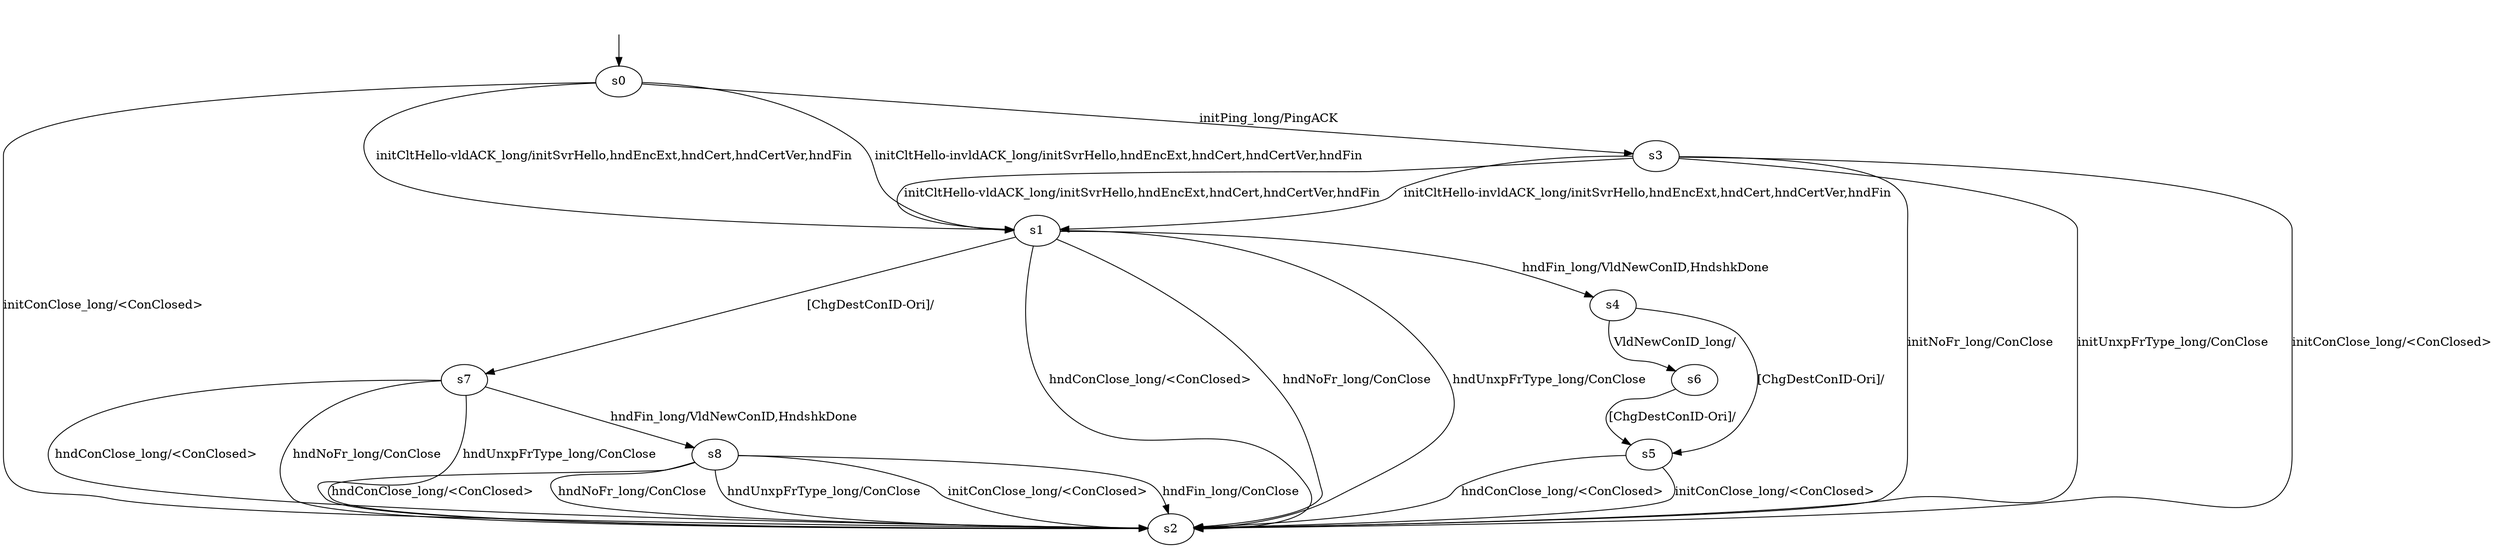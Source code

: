 digraph "../results/quicheModels/quiche-B-lCS-0/learnedModel" {
s0 [label=s0];
s1 [label=s1];
s2 [label=s2];
s3 [label=s3];
s4 [label=s4];
s5 [label=s5];
s6 [label=s6];
s7 [label=s7];
s8 [label=s8];
s0 -> s3  [label="initPing_long/PingACK "];
s0 -> s2  [label="initConClose_long/<ConClosed> "];
s0 -> s1  [label="initCltHello-vldACK_long/initSvrHello,hndEncExt,hndCert,hndCertVer,hndFin "];
s0 -> s1  [label="initCltHello-invldACK_long/initSvrHello,hndEncExt,hndCert,hndCertVer,hndFin "];
s1 -> s4  [label="hndFin_long/VldNewConID,HndshkDone "];
s1 -> s2  [label="hndConClose_long/<ConClosed> "];
s1 -> s2  [label="hndNoFr_long/ConClose "];
s1 -> s2  [label="hndUnxpFrType_long/ConClose "];
s1 -> s7  [label="[ChgDestConID-Ori]/ "];
s3 -> s2  [label="initConClose_long/<ConClosed> "];
s3 -> s1  [label="initCltHello-vldACK_long/initSvrHello,hndEncExt,hndCert,hndCertVer,hndFin "];
s3 -> s1  [label="initCltHello-invldACK_long/initSvrHello,hndEncExt,hndCert,hndCertVer,hndFin "];
s3 -> s2  [label="initNoFr_long/ConClose "];
s3 -> s2  [label="initUnxpFrType_long/ConClose "];
s4 -> s6  [label="VldNewConID_long/ "];
s4 -> s5  [label="[ChgDestConID-Ori]/ "];
s5 -> s2  [label="initConClose_long/<ConClosed> "];
s5 -> s2  [label="hndConClose_long/<ConClosed> "];
s6 -> s5  [label="[ChgDestConID-Ori]/ "];
s7 -> s8  [label="hndFin_long/VldNewConID,HndshkDone "];
s7 -> s2  [label="hndConClose_long/<ConClosed> "];
s7 -> s2  [label="hndNoFr_long/ConClose "];
s7 -> s2  [label="hndUnxpFrType_long/ConClose "];
s8 -> s2  [label="initConClose_long/<ConClosed> "];
s8 -> s2  [label="hndFin_long/ConClose "];
s8 -> s2  [label="hndConClose_long/<ConClosed> "];
s8 -> s2  [label="hndNoFr_long/ConClose "];
s8 -> s2  [label="hndUnxpFrType_long/ConClose "];
__start0 [label="", shape=none];
__start0 -> s0  [label=""];
}
